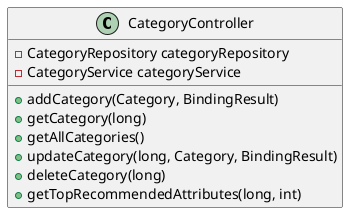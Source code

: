 @startuml

class CategoryController {
    -CategoryRepository categoryRepository
    -CategoryService categoryService
    +addCategory(Category, BindingResult)
    +getCategory(long)
    +getAllCategories()
    +updateCategory(long, Category, BindingResult)
    +deleteCategory(long)
    +getTopRecommendedAttributes(long, int)
}

@enduml
